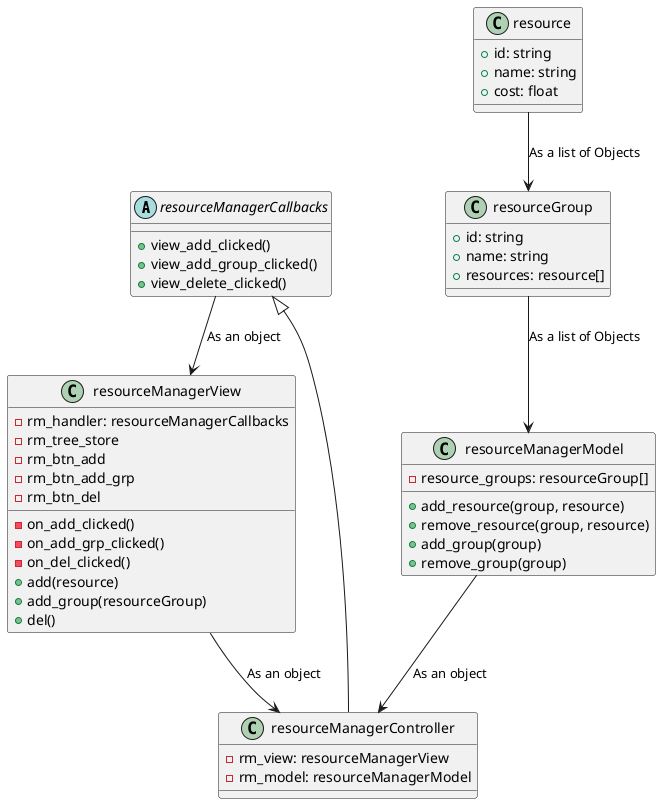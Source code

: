 @startuml

abstract class resourceManagerCallbacks {
    +view_add_clicked()
    +view_add_group_clicked()
    +view_delete_clicked()
}

class resourceManagerView {
    -rm_handler: resourceManagerCallbacks
    -rm_tree_store
    -rm_btn_add
    -rm_btn_add_grp
    -rm_btn_del
    -on_add_clicked()
    -on_add_grp_clicked()
    -on_del_clicked()
    +add(resource)
    +add_group(resourceGroup)
    +del()
}

resourceManagerCallbacks --> resourceManagerView : As an object

class resource {
    +id: string
    +name: string
    +cost: float
}

class resourceGroup {
    +id: string
    +name: string
    +resources: resource[]
}

resource --> resourceGroup : As a list of Objects

class resourceManagerModel {
    -resource_groups: resourceGroup[]
    +add_resource(group, resource)
    +remove_resource(group, resource)
    +add_group(group)
    +remove_group(group)
}

resourceGroup --> resourceManagerModel : As a list of Objects

class resourceManagerController {
    -rm_view: resourceManagerView
    -rm_model: resourceManagerModel
}

resourceManagerView --> resourceManagerController : As an object
resourceManagerModel --> resourceManagerController : As an object

resourceManagerController ---|> resourceManagerCallbacks

@enduml
